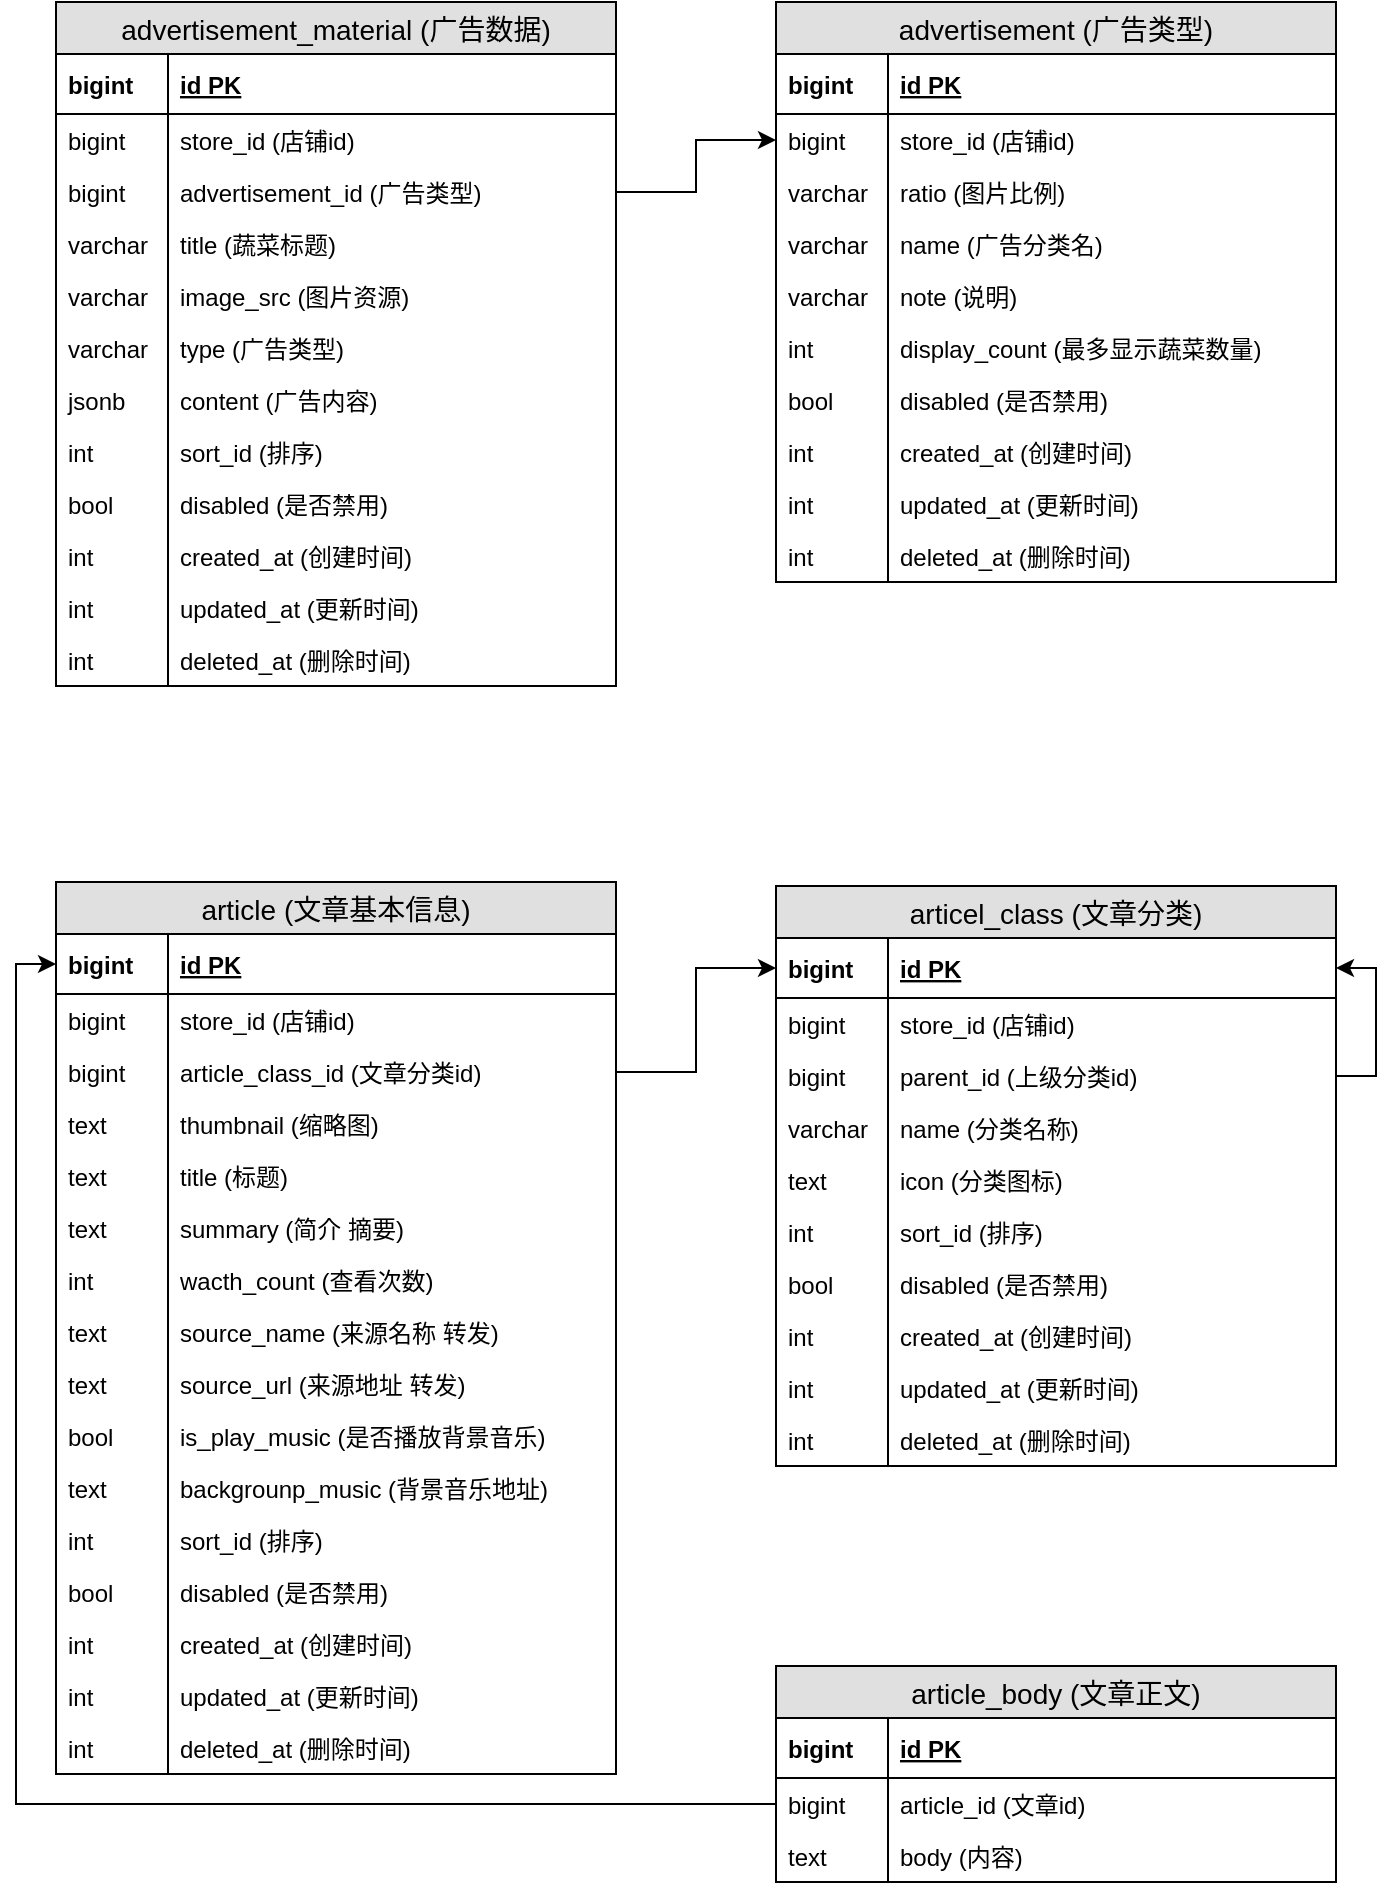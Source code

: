 <mxfile version="10.8.9" type="github"><diagram id="N9xNF4kV-VNVJjPmWNEW" name="第 1 页"><mxGraphModel dx="1398" dy="796" grid="1" gridSize="10" guides="1" tooltips="1" connect="1" arrows="1" fold="1" page="1" pageScale="1" pageWidth="827" pageHeight="1169" math="0" shadow="0"><root><mxCell id="0"/><mxCell id="1" parent="0"/><mxCell id="7cU69Fyi8aUYJnHMF0ja-1" value="advertisement (广告类型)" style="swimlane;fontStyle=0;childLayout=stackLayout;horizontal=1;startSize=26;fillColor=#e0e0e0;horizontalStack=0;resizeParent=1;resizeParentMax=0;resizeLast=0;collapsible=1;marginBottom=0;swimlaneFillColor=#ffffff;align=center;fontSize=14;" vertex="1" parent="1"><mxGeometry x="400" width="280" height="290" as="geometry"/></mxCell><mxCell id="7cU69Fyi8aUYJnHMF0ja-2" value="id PK" style="shape=partialRectangle;top=0;left=0;right=0;bottom=1;align=left;verticalAlign=middle;fillColor=none;spacingLeft=60;spacingRight=4;overflow=hidden;rotatable=0;points=[[0,0.5],[1,0.5]];portConstraint=eastwest;dropTarget=0;fontStyle=5;fontSize=12;" vertex="1" parent="7cU69Fyi8aUYJnHMF0ja-1"><mxGeometry y="26" width="280" height="30" as="geometry"/></mxCell><mxCell id="7cU69Fyi8aUYJnHMF0ja-3" value="bigint" style="shape=partialRectangle;fontStyle=1;top=0;left=0;bottom=0;fillColor=none;align=left;verticalAlign=middle;spacingLeft=4;spacingRight=4;overflow=hidden;rotatable=0;points=[];portConstraint=eastwest;part=1;fontSize=12;" vertex="1" connectable="0" parent="7cU69Fyi8aUYJnHMF0ja-2"><mxGeometry width="56" height="30" as="geometry"/></mxCell><mxCell id="7cU69Fyi8aUYJnHMF0ja-4" value="store_id (店铺id)" style="shape=partialRectangle;top=0;left=0;right=0;bottom=0;align=left;verticalAlign=top;fillColor=none;spacingLeft=60;spacingRight=4;overflow=hidden;rotatable=0;points=[[0,0.5],[1,0.5]];portConstraint=eastwest;dropTarget=0;fontSize=12;" vertex="1" parent="7cU69Fyi8aUYJnHMF0ja-1"><mxGeometry y="56" width="280" height="26" as="geometry"/></mxCell><mxCell id="7cU69Fyi8aUYJnHMF0ja-5" value="bigint" style="shape=partialRectangle;top=0;left=0;bottom=0;fillColor=none;align=left;verticalAlign=top;spacingLeft=4;spacingRight=4;overflow=hidden;rotatable=0;points=[];portConstraint=eastwest;part=1;fontSize=12;" vertex="1" connectable="0" parent="7cU69Fyi8aUYJnHMF0ja-4"><mxGeometry width="56" height="26" as="geometry"/></mxCell><mxCell id="7cU69Fyi8aUYJnHMF0ja-6" value="ratio (图片比例)" style="shape=partialRectangle;top=0;left=0;right=0;bottom=0;align=left;verticalAlign=top;fillColor=none;spacingLeft=60;spacingRight=4;overflow=hidden;rotatable=0;points=[[0,0.5],[1,0.5]];portConstraint=eastwest;dropTarget=0;fontSize=12;" vertex="1" parent="7cU69Fyi8aUYJnHMF0ja-1"><mxGeometry y="82" width="280" height="26" as="geometry"/></mxCell><mxCell id="7cU69Fyi8aUYJnHMF0ja-7" value="varchar" style="shape=partialRectangle;top=0;left=0;bottom=0;fillColor=none;align=left;verticalAlign=top;spacingLeft=4;spacingRight=4;overflow=hidden;rotatable=0;points=[];portConstraint=eastwest;part=1;fontSize=12;" vertex="1" connectable="0" parent="7cU69Fyi8aUYJnHMF0ja-6"><mxGeometry width="56" height="26" as="geometry"/></mxCell><mxCell id="7cU69Fyi8aUYJnHMF0ja-16" value="name (广告分类名)" style="shape=partialRectangle;top=0;left=0;right=0;bottom=0;align=left;verticalAlign=top;fillColor=none;spacingLeft=60;spacingRight=4;overflow=hidden;rotatable=0;points=[[0,0.5],[1,0.5]];portConstraint=eastwest;dropTarget=0;fontSize=12;" vertex="1" parent="7cU69Fyi8aUYJnHMF0ja-1"><mxGeometry y="108" width="280" height="26" as="geometry"/></mxCell><mxCell id="7cU69Fyi8aUYJnHMF0ja-17" value="varchar" style="shape=partialRectangle;top=0;left=0;bottom=0;fillColor=none;align=left;verticalAlign=top;spacingLeft=4;spacingRight=4;overflow=hidden;rotatable=0;points=[];portConstraint=eastwest;part=1;fontSize=12;" vertex="1" connectable="0" parent="7cU69Fyi8aUYJnHMF0ja-16"><mxGeometry width="56" height="26" as="geometry"/></mxCell><mxCell id="7cU69Fyi8aUYJnHMF0ja-18" value="note (说明)" style="shape=partialRectangle;top=0;left=0;right=0;bottom=0;align=left;verticalAlign=top;fillColor=none;spacingLeft=60;spacingRight=4;overflow=hidden;rotatable=0;points=[[0,0.5],[1,0.5]];portConstraint=eastwest;dropTarget=0;fontSize=12;" vertex="1" parent="7cU69Fyi8aUYJnHMF0ja-1"><mxGeometry y="134" width="280" height="26" as="geometry"/></mxCell><mxCell id="7cU69Fyi8aUYJnHMF0ja-19" value="varchar" style="shape=partialRectangle;top=0;left=0;bottom=0;fillColor=none;align=left;verticalAlign=top;spacingLeft=4;spacingRight=4;overflow=hidden;rotatable=0;points=[];portConstraint=eastwest;part=1;fontSize=12;" vertex="1" connectable="0" parent="7cU69Fyi8aUYJnHMF0ja-18"><mxGeometry width="56" height="26" as="geometry"/></mxCell><mxCell id="7cU69Fyi8aUYJnHMF0ja-20" value="display_count (最多显示蔬菜数量)" style="shape=partialRectangle;top=0;left=0;right=0;bottom=0;align=left;verticalAlign=top;fillColor=none;spacingLeft=60;spacingRight=4;overflow=hidden;rotatable=0;points=[[0,0.5],[1,0.5]];portConstraint=eastwest;dropTarget=0;fontSize=12;" vertex="1" parent="7cU69Fyi8aUYJnHMF0ja-1"><mxGeometry y="160" width="280" height="26" as="geometry"/></mxCell><mxCell id="7cU69Fyi8aUYJnHMF0ja-21" value="int" style="shape=partialRectangle;top=0;left=0;bottom=0;fillColor=none;align=left;verticalAlign=top;spacingLeft=4;spacingRight=4;overflow=hidden;rotatable=0;points=[];portConstraint=eastwest;part=1;fontSize=12;" vertex="1" connectable="0" parent="7cU69Fyi8aUYJnHMF0ja-20"><mxGeometry width="56" height="26" as="geometry"/></mxCell><mxCell id="7cU69Fyi8aUYJnHMF0ja-14" value="disabled (是否禁用)" style="shape=partialRectangle;top=0;left=0;right=0;bottom=0;align=left;verticalAlign=top;fillColor=none;spacingLeft=60;spacingRight=4;overflow=hidden;rotatable=0;points=[[0,0.5],[1,0.5]];portConstraint=eastwest;dropTarget=0;fontSize=12;" vertex="1" parent="7cU69Fyi8aUYJnHMF0ja-1"><mxGeometry y="186" width="280" height="26" as="geometry"/></mxCell><mxCell id="7cU69Fyi8aUYJnHMF0ja-15" value="bool" style="shape=partialRectangle;top=0;left=0;bottom=0;fillColor=none;align=left;verticalAlign=top;spacingLeft=4;spacingRight=4;overflow=hidden;rotatable=0;points=[];portConstraint=eastwest;part=1;fontSize=12;" vertex="1" connectable="0" parent="7cU69Fyi8aUYJnHMF0ja-14"><mxGeometry width="56" height="26" as="geometry"/></mxCell><mxCell id="7cU69Fyi8aUYJnHMF0ja-8" value="created_at (创建时间)" style="shape=partialRectangle;top=0;left=0;right=0;bottom=0;align=left;verticalAlign=top;fillColor=none;spacingLeft=60;spacingRight=4;overflow=hidden;rotatable=0;points=[[0,0.5],[1,0.5]];portConstraint=eastwest;dropTarget=0;fontSize=12;" vertex="1" parent="7cU69Fyi8aUYJnHMF0ja-1"><mxGeometry y="212" width="280" height="26" as="geometry"/></mxCell><mxCell id="7cU69Fyi8aUYJnHMF0ja-9" value="int" style="shape=partialRectangle;top=0;left=0;bottom=0;fillColor=none;align=left;verticalAlign=top;spacingLeft=4;spacingRight=4;overflow=hidden;rotatable=0;points=[];portConstraint=eastwest;part=1;fontSize=12;" vertex="1" connectable="0" parent="7cU69Fyi8aUYJnHMF0ja-8"><mxGeometry width="56" height="26" as="geometry"/></mxCell><mxCell id="7cU69Fyi8aUYJnHMF0ja-10" value="updated_at (更新时间)" style="shape=partialRectangle;top=0;left=0;right=0;bottom=0;align=left;verticalAlign=top;fillColor=none;spacingLeft=60;spacingRight=4;overflow=hidden;rotatable=0;points=[[0,0.5],[1,0.5]];portConstraint=eastwest;dropTarget=0;fontSize=12;" vertex="1" parent="7cU69Fyi8aUYJnHMF0ja-1"><mxGeometry y="238" width="280" height="26" as="geometry"/></mxCell><mxCell id="7cU69Fyi8aUYJnHMF0ja-11" value="int" style="shape=partialRectangle;top=0;left=0;bottom=0;fillColor=none;align=left;verticalAlign=top;spacingLeft=4;spacingRight=4;overflow=hidden;rotatable=0;points=[];portConstraint=eastwest;part=1;fontSize=12;" vertex="1" connectable="0" parent="7cU69Fyi8aUYJnHMF0ja-10"><mxGeometry width="56" height="26" as="geometry"/></mxCell><mxCell id="7cU69Fyi8aUYJnHMF0ja-12" value="deleted_at (删除时间)" style="shape=partialRectangle;top=0;left=0;right=0;bottom=0;align=left;verticalAlign=top;fillColor=none;spacingLeft=60;spacingRight=4;overflow=hidden;rotatable=0;points=[[0,0.5],[1,0.5]];portConstraint=eastwest;dropTarget=0;fontSize=12;" vertex="1" parent="7cU69Fyi8aUYJnHMF0ja-1"><mxGeometry y="264" width="280" height="26" as="geometry"/></mxCell><mxCell id="7cU69Fyi8aUYJnHMF0ja-13" value="int" style="shape=partialRectangle;top=0;left=0;bottom=0;fillColor=none;align=left;verticalAlign=top;spacingLeft=4;spacingRight=4;overflow=hidden;rotatable=0;points=[];portConstraint=eastwest;part=1;fontSize=12;" vertex="1" connectable="0" parent="7cU69Fyi8aUYJnHMF0ja-12"><mxGeometry width="56" height="26" as="geometry"/></mxCell><mxCell id="7cU69Fyi8aUYJnHMF0ja-22" value="advertisement_material (广告数据)" style="swimlane;fontStyle=0;childLayout=stackLayout;horizontal=1;startSize=26;fillColor=#e0e0e0;horizontalStack=0;resizeParent=1;resizeParentMax=0;resizeLast=0;collapsible=1;marginBottom=0;swimlaneFillColor=#ffffff;align=center;fontSize=14;" vertex="1" parent="1"><mxGeometry x="40" width="280" height="342" as="geometry"/></mxCell><mxCell id="7cU69Fyi8aUYJnHMF0ja-23" value="id PK" style="shape=partialRectangle;top=0;left=0;right=0;bottom=1;align=left;verticalAlign=middle;fillColor=none;spacingLeft=60;spacingRight=4;overflow=hidden;rotatable=0;points=[[0,0.5],[1,0.5]];portConstraint=eastwest;dropTarget=0;fontStyle=5;fontSize=12;" vertex="1" parent="7cU69Fyi8aUYJnHMF0ja-22"><mxGeometry y="26" width="280" height="30" as="geometry"/></mxCell><mxCell id="7cU69Fyi8aUYJnHMF0ja-24" value="bigint" style="shape=partialRectangle;fontStyle=1;top=0;left=0;bottom=0;fillColor=none;align=left;verticalAlign=middle;spacingLeft=4;spacingRight=4;overflow=hidden;rotatable=0;points=[];portConstraint=eastwest;part=1;fontSize=12;" vertex="1" connectable="0" parent="7cU69Fyi8aUYJnHMF0ja-23"><mxGeometry width="56" height="30" as="geometry"/></mxCell><mxCell id="7cU69Fyi8aUYJnHMF0ja-35" value="store_id (店铺id)" style="shape=partialRectangle;top=0;left=0;right=0;bottom=0;align=left;verticalAlign=top;fillColor=none;spacingLeft=60;spacingRight=4;overflow=hidden;rotatable=0;points=[[0,0.5],[1,0.5]];portConstraint=eastwest;dropTarget=0;fontSize=12;" vertex="1" parent="7cU69Fyi8aUYJnHMF0ja-22"><mxGeometry y="56" width="280" height="26" as="geometry"/></mxCell><mxCell id="7cU69Fyi8aUYJnHMF0ja-36" value="bigint" style="shape=partialRectangle;top=0;left=0;bottom=0;fillColor=none;align=left;verticalAlign=top;spacingLeft=4;spacingRight=4;overflow=hidden;rotatable=0;points=[];portConstraint=eastwest;part=1;fontSize=12;" vertex="1" connectable="0" parent="7cU69Fyi8aUYJnHMF0ja-35"><mxGeometry width="56" height="26" as="geometry"/></mxCell><mxCell id="7cU69Fyi8aUYJnHMF0ja-25" value="advertisement_id (广告类型)" style="shape=partialRectangle;top=0;left=0;right=0;bottom=0;align=left;verticalAlign=top;fillColor=none;spacingLeft=60;spacingRight=4;overflow=hidden;rotatable=0;points=[[0,0.5],[1,0.5]];portConstraint=eastwest;dropTarget=0;fontSize=12;" vertex="1" parent="7cU69Fyi8aUYJnHMF0ja-22"><mxGeometry y="82" width="280" height="26" as="geometry"/></mxCell><mxCell id="7cU69Fyi8aUYJnHMF0ja-26" value="bigint" style="shape=partialRectangle;top=0;left=0;bottom=0;fillColor=none;align=left;verticalAlign=top;spacingLeft=4;spacingRight=4;overflow=hidden;rotatable=0;points=[];portConstraint=eastwest;part=1;fontSize=12;" vertex="1" connectable="0" parent="7cU69Fyi8aUYJnHMF0ja-25"><mxGeometry width="56" height="26" as="geometry"/></mxCell><mxCell id="7cU69Fyi8aUYJnHMF0ja-38" value="title (蔬菜标题)" style="shape=partialRectangle;top=0;left=0;right=0;bottom=0;align=left;verticalAlign=top;fillColor=none;spacingLeft=60;spacingRight=4;overflow=hidden;rotatable=0;points=[[0,0.5],[1,0.5]];portConstraint=eastwest;dropTarget=0;fontSize=12;" vertex="1" parent="7cU69Fyi8aUYJnHMF0ja-22"><mxGeometry y="108" width="280" height="26" as="geometry"/></mxCell><mxCell id="7cU69Fyi8aUYJnHMF0ja-39" value="varchar" style="shape=partialRectangle;top=0;left=0;bottom=0;fillColor=none;align=left;verticalAlign=top;spacingLeft=4;spacingRight=4;overflow=hidden;rotatable=0;points=[];portConstraint=eastwest;part=1;fontSize=12;" vertex="1" connectable="0" parent="7cU69Fyi8aUYJnHMF0ja-38"><mxGeometry width="56" height="26" as="geometry"/></mxCell><mxCell id="7cU69Fyi8aUYJnHMF0ja-42" value="image_src (图片资源)" style="shape=partialRectangle;top=0;left=0;right=0;bottom=0;align=left;verticalAlign=top;fillColor=none;spacingLeft=60;spacingRight=4;overflow=hidden;rotatable=0;points=[[0,0.5],[1,0.5]];portConstraint=eastwest;dropTarget=0;fontSize=12;" vertex="1" parent="7cU69Fyi8aUYJnHMF0ja-22"><mxGeometry y="134" width="280" height="26" as="geometry"/></mxCell><mxCell id="7cU69Fyi8aUYJnHMF0ja-43" value="varchar" style="shape=partialRectangle;top=0;left=0;bottom=0;fillColor=none;align=left;verticalAlign=top;spacingLeft=4;spacingRight=4;overflow=hidden;rotatable=0;points=[];portConstraint=eastwest;part=1;fontSize=12;" vertex="1" connectable="0" parent="7cU69Fyi8aUYJnHMF0ja-42"><mxGeometry width="56" height="26" as="geometry"/></mxCell><mxCell id="7cU69Fyi8aUYJnHMF0ja-46" value="type (广告类型)" style="shape=partialRectangle;top=0;left=0;right=0;bottom=0;align=left;verticalAlign=top;fillColor=none;spacingLeft=60;spacingRight=4;overflow=hidden;rotatable=0;points=[[0,0.5],[1,0.5]];portConstraint=eastwest;dropTarget=0;fontSize=12;" vertex="1" parent="7cU69Fyi8aUYJnHMF0ja-22"><mxGeometry y="160" width="280" height="26" as="geometry"/></mxCell><mxCell id="7cU69Fyi8aUYJnHMF0ja-47" value="varchar" style="shape=partialRectangle;top=0;left=0;bottom=0;fillColor=none;align=left;verticalAlign=top;spacingLeft=4;spacingRight=4;overflow=hidden;rotatable=0;points=[];portConstraint=eastwest;part=1;fontSize=12;" vertex="1" connectable="0" parent="7cU69Fyi8aUYJnHMF0ja-46"><mxGeometry width="56" height="26" as="geometry"/></mxCell><mxCell id="7cU69Fyi8aUYJnHMF0ja-44" value="content (广告内容)" style="shape=partialRectangle;top=0;left=0;right=0;bottom=0;align=left;verticalAlign=top;fillColor=none;spacingLeft=60;spacingRight=4;overflow=hidden;rotatable=0;points=[[0,0.5],[1,0.5]];portConstraint=eastwest;dropTarget=0;fontSize=12;" vertex="1" parent="7cU69Fyi8aUYJnHMF0ja-22"><mxGeometry y="186" width="280" height="26" as="geometry"/></mxCell><mxCell id="7cU69Fyi8aUYJnHMF0ja-45" value="jsonb" style="shape=partialRectangle;top=0;left=0;bottom=0;fillColor=none;align=left;verticalAlign=top;spacingLeft=4;spacingRight=4;overflow=hidden;rotatable=0;points=[];portConstraint=eastwest;part=1;fontSize=12;" vertex="1" connectable="0" parent="7cU69Fyi8aUYJnHMF0ja-44"><mxGeometry width="56" height="26" as="geometry"/></mxCell><mxCell id="7cU69Fyi8aUYJnHMF0ja-121" value="sort_id (排序)" style="shape=partialRectangle;top=0;left=0;right=0;bottom=0;align=left;verticalAlign=top;fillColor=none;spacingLeft=60;spacingRight=4;overflow=hidden;rotatable=0;points=[[0,0.5],[1,0.5]];portConstraint=eastwest;dropTarget=0;fontSize=12;" vertex="1" parent="7cU69Fyi8aUYJnHMF0ja-22"><mxGeometry y="212" width="280" height="26" as="geometry"/></mxCell><mxCell id="7cU69Fyi8aUYJnHMF0ja-122" value="int" style="shape=partialRectangle;top=0;left=0;bottom=0;fillColor=none;align=left;verticalAlign=top;spacingLeft=4;spacingRight=4;overflow=hidden;rotatable=0;points=[];portConstraint=eastwest;part=1;fontSize=12;" vertex="1" connectable="0" parent="7cU69Fyi8aUYJnHMF0ja-121"><mxGeometry width="56" height="26" as="geometry"/></mxCell><mxCell id="7cU69Fyi8aUYJnHMF0ja-27" value="disabled (是否禁用)" style="shape=partialRectangle;top=0;left=0;right=0;bottom=0;align=left;verticalAlign=top;fillColor=none;spacingLeft=60;spacingRight=4;overflow=hidden;rotatable=0;points=[[0,0.5],[1,0.5]];portConstraint=eastwest;dropTarget=0;fontSize=12;" vertex="1" parent="7cU69Fyi8aUYJnHMF0ja-22"><mxGeometry y="238" width="280" height="26" as="geometry"/></mxCell><mxCell id="7cU69Fyi8aUYJnHMF0ja-28" value="bool" style="shape=partialRectangle;top=0;left=0;bottom=0;fillColor=none;align=left;verticalAlign=top;spacingLeft=4;spacingRight=4;overflow=hidden;rotatable=0;points=[];portConstraint=eastwest;part=1;fontSize=12;" vertex="1" connectable="0" parent="7cU69Fyi8aUYJnHMF0ja-27"><mxGeometry width="56" height="26" as="geometry"/></mxCell><mxCell id="7cU69Fyi8aUYJnHMF0ja-29" value="created_at (创建时间)" style="shape=partialRectangle;top=0;left=0;right=0;bottom=0;align=left;verticalAlign=top;fillColor=none;spacingLeft=60;spacingRight=4;overflow=hidden;rotatable=0;points=[[0,0.5],[1,0.5]];portConstraint=eastwest;dropTarget=0;fontSize=12;" vertex="1" parent="7cU69Fyi8aUYJnHMF0ja-22"><mxGeometry y="264" width="280" height="26" as="geometry"/></mxCell><mxCell id="7cU69Fyi8aUYJnHMF0ja-30" value="int" style="shape=partialRectangle;top=0;left=0;bottom=0;fillColor=none;align=left;verticalAlign=top;spacingLeft=4;spacingRight=4;overflow=hidden;rotatable=0;points=[];portConstraint=eastwest;part=1;fontSize=12;" vertex="1" connectable="0" parent="7cU69Fyi8aUYJnHMF0ja-29"><mxGeometry width="56" height="26" as="geometry"/></mxCell><mxCell id="7cU69Fyi8aUYJnHMF0ja-31" value="updated_at (更新时间)" style="shape=partialRectangle;top=0;left=0;right=0;bottom=0;align=left;verticalAlign=top;fillColor=none;spacingLeft=60;spacingRight=4;overflow=hidden;rotatable=0;points=[[0,0.5],[1,0.5]];portConstraint=eastwest;dropTarget=0;fontSize=12;" vertex="1" parent="7cU69Fyi8aUYJnHMF0ja-22"><mxGeometry y="290" width="280" height="26" as="geometry"/></mxCell><mxCell id="7cU69Fyi8aUYJnHMF0ja-32" value="int" style="shape=partialRectangle;top=0;left=0;bottom=0;fillColor=none;align=left;verticalAlign=top;spacingLeft=4;spacingRight=4;overflow=hidden;rotatable=0;points=[];portConstraint=eastwest;part=1;fontSize=12;" vertex="1" connectable="0" parent="7cU69Fyi8aUYJnHMF0ja-31"><mxGeometry width="56" height="26" as="geometry"/></mxCell><mxCell id="7cU69Fyi8aUYJnHMF0ja-33" value="deleted_at (删除时间)" style="shape=partialRectangle;top=0;left=0;right=0;bottom=0;align=left;verticalAlign=top;fillColor=none;spacingLeft=60;spacingRight=4;overflow=hidden;rotatable=0;points=[[0,0.5],[1,0.5]];portConstraint=eastwest;dropTarget=0;fontSize=12;" vertex="1" parent="7cU69Fyi8aUYJnHMF0ja-22"><mxGeometry y="316" width="280" height="26" as="geometry"/></mxCell><mxCell id="7cU69Fyi8aUYJnHMF0ja-34" value="int" style="shape=partialRectangle;top=0;left=0;bottom=0;fillColor=none;align=left;verticalAlign=top;spacingLeft=4;spacingRight=4;overflow=hidden;rotatable=0;points=[];portConstraint=eastwest;part=1;fontSize=12;" vertex="1" connectable="0" parent="7cU69Fyi8aUYJnHMF0ja-33"><mxGeometry width="56" height="26" as="geometry"/></mxCell><mxCell id="7cU69Fyi8aUYJnHMF0ja-37" style="edgeStyle=orthogonalEdgeStyle;rounded=0;orthogonalLoop=1;jettySize=auto;html=1;exitX=1;exitY=0.5;exitDx=0;exitDy=0;entryX=0;entryY=0.5;entryDx=0;entryDy=0;" edge="1" parent="1" source="7cU69Fyi8aUYJnHMF0ja-25" target="7cU69Fyi8aUYJnHMF0ja-4"><mxGeometry relative="1" as="geometry"/></mxCell><mxCell id="7cU69Fyi8aUYJnHMF0ja-48" value="articel_class (文章分类)" style="swimlane;fontStyle=0;childLayout=stackLayout;horizontal=1;startSize=26;fillColor=#e0e0e0;horizontalStack=0;resizeParent=1;resizeParentMax=0;resizeLast=0;collapsible=1;marginBottom=0;swimlaneFillColor=#ffffff;align=center;fontSize=14;" vertex="1" parent="1"><mxGeometry x="400" y="442" width="280" height="290" as="geometry"/></mxCell><mxCell id="7cU69Fyi8aUYJnHMF0ja-49" value="id PK" style="shape=partialRectangle;top=0;left=0;right=0;bottom=1;align=left;verticalAlign=middle;fillColor=none;spacingLeft=60;spacingRight=4;overflow=hidden;rotatable=0;points=[[0,0.5],[1,0.5]];portConstraint=eastwest;dropTarget=0;fontStyle=5;fontSize=12;" vertex="1" parent="7cU69Fyi8aUYJnHMF0ja-48"><mxGeometry y="26" width="280" height="30" as="geometry"/></mxCell><mxCell id="7cU69Fyi8aUYJnHMF0ja-50" value="bigint" style="shape=partialRectangle;fontStyle=1;top=0;left=0;bottom=0;fillColor=none;align=left;verticalAlign=middle;spacingLeft=4;spacingRight=4;overflow=hidden;rotatable=0;points=[];portConstraint=eastwest;part=1;fontSize=12;" vertex="1" connectable="0" parent="7cU69Fyi8aUYJnHMF0ja-49"><mxGeometry width="56" height="30" as="geometry"/></mxCell><mxCell id="7cU69Fyi8aUYJnHMF0ja-51" value="store_id (店铺id)" style="shape=partialRectangle;top=0;left=0;right=0;bottom=0;align=left;verticalAlign=top;fillColor=none;spacingLeft=60;spacingRight=4;overflow=hidden;rotatable=0;points=[[0,0.5],[1,0.5]];portConstraint=eastwest;dropTarget=0;fontSize=12;" vertex="1" parent="7cU69Fyi8aUYJnHMF0ja-48"><mxGeometry y="56" width="280" height="26" as="geometry"/></mxCell><mxCell id="7cU69Fyi8aUYJnHMF0ja-52" value="bigint" style="shape=partialRectangle;top=0;left=0;bottom=0;fillColor=none;align=left;verticalAlign=top;spacingLeft=4;spacingRight=4;overflow=hidden;rotatable=0;points=[];portConstraint=eastwest;part=1;fontSize=12;" vertex="1" connectable="0" parent="7cU69Fyi8aUYJnHMF0ja-51"><mxGeometry width="56" height="26" as="geometry"/></mxCell><mxCell id="7cU69Fyi8aUYJnHMF0ja-94" style="edgeStyle=orthogonalEdgeStyle;rounded=0;orthogonalLoop=1;jettySize=auto;html=1;exitX=1;exitY=0.5;exitDx=0;exitDy=0;entryX=1;entryY=0.5;entryDx=0;entryDy=0;" edge="1" parent="7cU69Fyi8aUYJnHMF0ja-48" source="7cU69Fyi8aUYJnHMF0ja-92" target="7cU69Fyi8aUYJnHMF0ja-49"><mxGeometry relative="1" as="geometry"/></mxCell><mxCell id="7cU69Fyi8aUYJnHMF0ja-92" value="parent_id (上级分类id)" style="shape=partialRectangle;top=0;left=0;right=0;bottom=0;align=left;verticalAlign=top;fillColor=none;spacingLeft=60;spacingRight=4;overflow=hidden;rotatable=0;points=[[0,0.5],[1,0.5]];portConstraint=eastwest;dropTarget=0;fontSize=12;" vertex="1" parent="7cU69Fyi8aUYJnHMF0ja-48"><mxGeometry y="82" width="280" height="26" as="geometry"/></mxCell><mxCell id="7cU69Fyi8aUYJnHMF0ja-93" value="bigint" style="shape=partialRectangle;top=0;left=0;bottom=0;fillColor=none;align=left;verticalAlign=top;spacingLeft=4;spacingRight=4;overflow=hidden;rotatable=0;points=[];portConstraint=eastwest;part=1;fontSize=12;" vertex="1" connectable="0" parent="7cU69Fyi8aUYJnHMF0ja-92"><mxGeometry width="56" height="26" as="geometry"/></mxCell><mxCell id="7cU69Fyi8aUYJnHMF0ja-95" value="name (分类名称)" style="shape=partialRectangle;top=0;left=0;right=0;bottom=0;align=left;verticalAlign=top;fillColor=none;spacingLeft=60;spacingRight=4;overflow=hidden;rotatable=0;points=[[0,0.5],[1,0.5]];portConstraint=eastwest;dropTarget=0;fontSize=12;" vertex="1" parent="7cU69Fyi8aUYJnHMF0ja-48"><mxGeometry y="108" width="280" height="26" as="geometry"/></mxCell><mxCell id="7cU69Fyi8aUYJnHMF0ja-96" value="varchar" style="shape=partialRectangle;top=0;left=0;bottom=0;fillColor=none;align=left;verticalAlign=top;spacingLeft=4;spacingRight=4;overflow=hidden;rotatable=0;points=[];portConstraint=eastwest;part=1;fontSize=12;" vertex="1" connectable="0" parent="7cU69Fyi8aUYJnHMF0ja-95"><mxGeometry width="56" height="26" as="geometry"/></mxCell><mxCell id="7cU69Fyi8aUYJnHMF0ja-97" value="icon (分类图标)" style="shape=partialRectangle;top=0;left=0;right=0;bottom=0;align=left;verticalAlign=top;fillColor=none;spacingLeft=60;spacingRight=4;overflow=hidden;rotatable=0;points=[[0,0.5],[1,0.5]];portConstraint=eastwest;dropTarget=0;fontSize=12;" vertex="1" parent="7cU69Fyi8aUYJnHMF0ja-48"><mxGeometry y="134" width="280" height="26" as="geometry"/></mxCell><mxCell id="7cU69Fyi8aUYJnHMF0ja-98" value="text" style="shape=partialRectangle;top=0;left=0;bottom=0;fillColor=none;align=left;verticalAlign=top;spacingLeft=4;spacingRight=4;overflow=hidden;rotatable=0;points=[];portConstraint=eastwest;part=1;fontSize=12;" vertex="1" connectable="0" parent="7cU69Fyi8aUYJnHMF0ja-97"><mxGeometry width="56" height="26" as="geometry"/></mxCell><mxCell id="7cU69Fyi8aUYJnHMF0ja-119" value="sort_id (排序)" style="shape=partialRectangle;top=0;left=0;right=0;bottom=0;align=left;verticalAlign=top;fillColor=none;spacingLeft=60;spacingRight=4;overflow=hidden;rotatable=0;points=[[0,0.5],[1,0.5]];portConstraint=eastwest;dropTarget=0;fontSize=12;" vertex="1" parent="7cU69Fyi8aUYJnHMF0ja-48"><mxGeometry y="160" width="280" height="26" as="geometry"/></mxCell><mxCell id="7cU69Fyi8aUYJnHMF0ja-120" value="int" style="shape=partialRectangle;top=0;left=0;bottom=0;fillColor=none;align=left;verticalAlign=top;spacingLeft=4;spacingRight=4;overflow=hidden;rotatable=0;points=[];portConstraint=eastwest;part=1;fontSize=12;" vertex="1" connectable="0" parent="7cU69Fyi8aUYJnHMF0ja-119"><mxGeometry width="56" height="26" as="geometry"/></mxCell><mxCell id="7cU69Fyi8aUYJnHMF0ja-53" value="disabled (是否禁用)" style="shape=partialRectangle;top=0;left=0;right=0;bottom=0;align=left;verticalAlign=top;fillColor=none;spacingLeft=60;spacingRight=4;overflow=hidden;rotatable=0;points=[[0,0.5],[1,0.5]];portConstraint=eastwest;dropTarget=0;fontSize=12;" vertex="1" parent="7cU69Fyi8aUYJnHMF0ja-48"><mxGeometry y="186" width="280" height="26" as="geometry"/></mxCell><mxCell id="7cU69Fyi8aUYJnHMF0ja-54" value="bool" style="shape=partialRectangle;top=0;left=0;bottom=0;fillColor=none;align=left;verticalAlign=top;spacingLeft=4;spacingRight=4;overflow=hidden;rotatable=0;points=[];portConstraint=eastwest;part=1;fontSize=12;" vertex="1" connectable="0" parent="7cU69Fyi8aUYJnHMF0ja-53"><mxGeometry width="56" height="26" as="geometry"/></mxCell><mxCell id="7cU69Fyi8aUYJnHMF0ja-55" value="created_at (创建时间)" style="shape=partialRectangle;top=0;left=0;right=0;bottom=0;align=left;verticalAlign=top;fillColor=none;spacingLeft=60;spacingRight=4;overflow=hidden;rotatable=0;points=[[0,0.5],[1,0.5]];portConstraint=eastwest;dropTarget=0;fontSize=12;" vertex="1" parent="7cU69Fyi8aUYJnHMF0ja-48"><mxGeometry y="212" width="280" height="26" as="geometry"/></mxCell><mxCell id="7cU69Fyi8aUYJnHMF0ja-56" value="int" style="shape=partialRectangle;top=0;left=0;bottom=0;fillColor=none;align=left;verticalAlign=top;spacingLeft=4;spacingRight=4;overflow=hidden;rotatable=0;points=[];portConstraint=eastwest;part=1;fontSize=12;" vertex="1" connectable="0" parent="7cU69Fyi8aUYJnHMF0ja-55"><mxGeometry width="56" height="26" as="geometry"/></mxCell><mxCell id="7cU69Fyi8aUYJnHMF0ja-57" value="updated_at (更新时间)" style="shape=partialRectangle;top=0;left=0;right=0;bottom=0;align=left;verticalAlign=top;fillColor=none;spacingLeft=60;spacingRight=4;overflow=hidden;rotatable=0;points=[[0,0.5],[1,0.5]];portConstraint=eastwest;dropTarget=0;fontSize=12;" vertex="1" parent="7cU69Fyi8aUYJnHMF0ja-48"><mxGeometry y="238" width="280" height="26" as="geometry"/></mxCell><mxCell id="7cU69Fyi8aUYJnHMF0ja-58" value="int" style="shape=partialRectangle;top=0;left=0;bottom=0;fillColor=none;align=left;verticalAlign=top;spacingLeft=4;spacingRight=4;overflow=hidden;rotatable=0;points=[];portConstraint=eastwest;part=1;fontSize=12;" vertex="1" connectable="0" parent="7cU69Fyi8aUYJnHMF0ja-57"><mxGeometry width="56" height="26" as="geometry"/></mxCell><mxCell id="7cU69Fyi8aUYJnHMF0ja-59" value="deleted_at (删除时间)" style="shape=partialRectangle;top=0;left=0;right=0;bottom=0;align=left;verticalAlign=top;fillColor=none;spacingLeft=60;spacingRight=4;overflow=hidden;rotatable=0;points=[[0,0.5],[1,0.5]];portConstraint=eastwest;dropTarget=0;fontSize=12;" vertex="1" parent="7cU69Fyi8aUYJnHMF0ja-48"><mxGeometry y="264" width="280" height="26" as="geometry"/></mxCell><mxCell id="7cU69Fyi8aUYJnHMF0ja-60" value="int" style="shape=partialRectangle;top=0;left=0;bottom=0;fillColor=none;align=left;verticalAlign=top;spacingLeft=4;spacingRight=4;overflow=hidden;rotatable=0;points=[];portConstraint=eastwest;part=1;fontSize=12;" vertex="1" connectable="0" parent="7cU69Fyi8aUYJnHMF0ja-59"><mxGeometry width="56" height="26" as="geometry"/></mxCell><mxCell id="7cU69Fyi8aUYJnHMF0ja-61" value="article (文章基本信息)" style="swimlane;fontStyle=0;childLayout=stackLayout;horizontal=1;startSize=26;fillColor=#e0e0e0;horizontalStack=0;resizeParent=1;resizeParentMax=0;resizeLast=0;collapsible=1;marginBottom=0;swimlaneFillColor=#ffffff;align=center;fontSize=14;" vertex="1" parent="1"><mxGeometry x="40" y="440" width="280" height="446" as="geometry"/></mxCell><mxCell id="7cU69Fyi8aUYJnHMF0ja-62" value="id PK" style="shape=partialRectangle;top=0;left=0;right=0;bottom=1;align=left;verticalAlign=middle;fillColor=none;spacingLeft=60;spacingRight=4;overflow=hidden;rotatable=0;points=[[0,0.5],[1,0.5]];portConstraint=eastwest;dropTarget=0;fontStyle=5;fontSize=12;" vertex="1" parent="7cU69Fyi8aUYJnHMF0ja-61"><mxGeometry y="26" width="280" height="30" as="geometry"/></mxCell><mxCell id="7cU69Fyi8aUYJnHMF0ja-63" value="bigint" style="shape=partialRectangle;fontStyle=1;top=0;left=0;bottom=0;fillColor=none;align=left;verticalAlign=middle;spacingLeft=4;spacingRight=4;overflow=hidden;rotatable=0;points=[];portConstraint=eastwest;part=1;fontSize=12;" vertex="1" connectable="0" parent="7cU69Fyi8aUYJnHMF0ja-62"><mxGeometry width="56" height="30" as="geometry"/></mxCell><mxCell id="7cU69Fyi8aUYJnHMF0ja-99" value="store_id (店铺id)" style="shape=partialRectangle;top=0;left=0;right=0;bottom=0;align=left;verticalAlign=top;fillColor=none;spacingLeft=60;spacingRight=4;overflow=hidden;rotatable=0;points=[[0,0.5],[1,0.5]];portConstraint=eastwest;dropTarget=0;fontSize=12;" vertex="1" parent="7cU69Fyi8aUYJnHMF0ja-61"><mxGeometry y="56" width="280" height="26" as="geometry"/></mxCell><mxCell id="7cU69Fyi8aUYJnHMF0ja-100" value="bigint" style="shape=partialRectangle;top=0;left=0;bottom=0;fillColor=none;align=left;verticalAlign=top;spacingLeft=4;spacingRight=4;overflow=hidden;rotatable=0;points=[];portConstraint=eastwest;part=1;fontSize=12;" vertex="1" connectable="0" parent="7cU69Fyi8aUYJnHMF0ja-99"><mxGeometry width="56" height="26" as="geometry"/></mxCell><mxCell id="7cU69Fyi8aUYJnHMF0ja-102" value="article_class_id (文章分类id)" style="shape=partialRectangle;top=0;left=0;right=0;bottom=0;align=left;verticalAlign=top;fillColor=none;spacingLeft=60;spacingRight=4;overflow=hidden;rotatable=0;points=[[0,0.5],[1,0.5]];portConstraint=eastwest;dropTarget=0;fontSize=12;" vertex="1" parent="7cU69Fyi8aUYJnHMF0ja-61"><mxGeometry y="82" width="280" height="26" as="geometry"/></mxCell><mxCell id="7cU69Fyi8aUYJnHMF0ja-103" value="bigint" style="shape=partialRectangle;top=0;left=0;bottom=0;fillColor=none;align=left;verticalAlign=top;spacingLeft=4;spacingRight=4;overflow=hidden;rotatable=0;points=[];portConstraint=eastwest;part=1;fontSize=12;" vertex="1" connectable="0" parent="7cU69Fyi8aUYJnHMF0ja-102"><mxGeometry width="56" height="26" as="geometry"/></mxCell><mxCell id="7cU69Fyi8aUYJnHMF0ja-104" value="thumbnail (缩略图)" style="shape=partialRectangle;top=0;left=0;right=0;bottom=0;align=left;verticalAlign=top;fillColor=none;spacingLeft=60;spacingRight=4;overflow=hidden;rotatable=0;points=[[0,0.5],[1,0.5]];portConstraint=eastwest;dropTarget=0;fontSize=12;" vertex="1" parent="7cU69Fyi8aUYJnHMF0ja-61"><mxGeometry y="108" width="280" height="26" as="geometry"/></mxCell><mxCell id="7cU69Fyi8aUYJnHMF0ja-105" value="text" style="shape=partialRectangle;top=0;left=0;bottom=0;fillColor=none;align=left;verticalAlign=top;spacingLeft=4;spacingRight=4;overflow=hidden;rotatable=0;points=[];portConstraint=eastwest;part=1;fontSize=12;" vertex="1" connectable="0" parent="7cU69Fyi8aUYJnHMF0ja-104"><mxGeometry width="56" height="26" as="geometry"/></mxCell><mxCell id="7cU69Fyi8aUYJnHMF0ja-107" value="title (标题)" style="shape=partialRectangle;top=0;left=0;right=0;bottom=0;align=left;verticalAlign=top;fillColor=none;spacingLeft=60;spacingRight=4;overflow=hidden;rotatable=0;points=[[0,0.5],[1,0.5]];portConstraint=eastwest;dropTarget=0;fontSize=12;" vertex="1" parent="7cU69Fyi8aUYJnHMF0ja-61"><mxGeometry y="134" width="280" height="26" as="geometry"/></mxCell><mxCell id="7cU69Fyi8aUYJnHMF0ja-108" value="text" style="shape=partialRectangle;top=0;left=0;bottom=0;fillColor=none;align=left;verticalAlign=top;spacingLeft=4;spacingRight=4;overflow=hidden;rotatable=0;points=[];portConstraint=eastwest;part=1;fontSize=12;" vertex="1" connectable="0" parent="7cU69Fyi8aUYJnHMF0ja-107"><mxGeometry width="56" height="26" as="geometry"/></mxCell><mxCell id="7cU69Fyi8aUYJnHMF0ja-109" value="summary (简介 摘要)" style="shape=partialRectangle;top=0;left=0;right=0;bottom=0;align=left;verticalAlign=top;fillColor=none;spacingLeft=60;spacingRight=4;overflow=hidden;rotatable=0;points=[[0,0.5],[1,0.5]];portConstraint=eastwest;dropTarget=0;fontSize=12;" vertex="1" parent="7cU69Fyi8aUYJnHMF0ja-61"><mxGeometry y="160" width="280" height="26" as="geometry"/></mxCell><mxCell id="7cU69Fyi8aUYJnHMF0ja-110" value="text" style="shape=partialRectangle;top=0;left=0;bottom=0;fillColor=none;align=left;verticalAlign=top;spacingLeft=4;spacingRight=4;overflow=hidden;rotatable=0;points=[];portConstraint=eastwest;part=1;fontSize=12;" vertex="1" connectable="0" parent="7cU69Fyi8aUYJnHMF0ja-109"><mxGeometry width="56" height="26" as="geometry"/></mxCell><mxCell id="7cU69Fyi8aUYJnHMF0ja-111" value="wacth_count (查看次数)" style="shape=partialRectangle;top=0;left=0;right=0;bottom=0;align=left;verticalAlign=top;fillColor=none;spacingLeft=60;spacingRight=4;overflow=hidden;rotatable=0;points=[[0,0.5],[1,0.5]];portConstraint=eastwest;dropTarget=0;fontSize=12;" vertex="1" parent="7cU69Fyi8aUYJnHMF0ja-61"><mxGeometry y="186" width="280" height="26" as="geometry"/></mxCell><mxCell id="7cU69Fyi8aUYJnHMF0ja-112" value="int" style="shape=partialRectangle;top=0;left=0;bottom=0;fillColor=none;align=left;verticalAlign=top;spacingLeft=4;spacingRight=4;overflow=hidden;rotatable=0;points=[];portConstraint=eastwest;part=1;fontSize=12;" vertex="1" connectable="0" parent="7cU69Fyi8aUYJnHMF0ja-111"><mxGeometry width="56" height="26" as="geometry"/></mxCell><mxCell id="7cU69Fyi8aUYJnHMF0ja-114" value="source_name (来源名称 转发)" style="shape=partialRectangle;top=0;left=0;right=0;bottom=0;align=left;verticalAlign=top;fillColor=none;spacingLeft=60;spacingRight=4;overflow=hidden;rotatable=0;points=[[0,0.5],[1,0.5]];portConstraint=eastwest;dropTarget=0;fontSize=12;" vertex="1" parent="7cU69Fyi8aUYJnHMF0ja-61"><mxGeometry y="212" width="280" height="26" as="geometry"/></mxCell><mxCell id="7cU69Fyi8aUYJnHMF0ja-115" value="text" style="shape=partialRectangle;top=0;left=0;bottom=0;fillColor=none;align=left;verticalAlign=top;spacingLeft=4;spacingRight=4;overflow=hidden;rotatable=0;points=[];portConstraint=eastwest;part=1;fontSize=12;" vertex="1" connectable="0" parent="7cU69Fyi8aUYJnHMF0ja-114"><mxGeometry width="56" height="26" as="geometry"/></mxCell><mxCell id="7cU69Fyi8aUYJnHMF0ja-123" value="source_url (来源地址 转发)" style="shape=partialRectangle;top=0;left=0;right=0;bottom=0;align=left;verticalAlign=top;fillColor=none;spacingLeft=60;spacingRight=4;overflow=hidden;rotatable=0;points=[[0,0.5],[1,0.5]];portConstraint=eastwest;dropTarget=0;fontSize=12;" vertex="1" parent="7cU69Fyi8aUYJnHMF0ja-61"><mxGeometry y="238" width="280" height="26" as="geometry"/></mxCell><mxCell id="7cU69Fyi8aUYJnHMF0ja-124" value="text" style="shape=partialRectangle;top=0;left=0;bottom=0;fillColor=none;align=left;verticalAlign=top;spacingLeft=4;spacingRight=4;overflow=hidden;rotatable=0;points=[];portConstraint=eastwest;part=1;fontSize=12;" vertex="1" connectable="0" parent="7cU69Fyi8aUYJnHMF0ja-123"><mxGeometry width="56" height="26" as="geometry"/></mxCell><mxCell id="7cU69Fyi8aUYJnHMF0ja-125" value="is_play_music (是否播放背景音乐)" style="shape=partialRectangle;top=0;left=0;right=0;bottom=0;align=left;verticalAlign=top;fillColor=none;spacingLeft=60;spacingRight=4;overflow=hidden;rotatable=0;points=[[0,0.5],[1,0.5]];portConstraint=eastwest;dropTarget=0;fontSize=12;" vertex="1" parent="7cU69Fyi8aUYJnHMF0ja-61"><mxGeometry y="264" width="280" height="26" as="geometry"/></mxCell><mxCell id="7cU69Fyi8aUYJnHMF0ja-126" value="bool" style="shape=partialRectangle;top=0;left=0;bottom=0;fillColor=none;align=left;verticalAlign=top;spacingLeft=4;spacingRight=4;overflow=hidden;rotatable=0;points=[];portConstraint=eastwest;part=1;fontSize=12;" vertex="1" connectable="0" parent="7cU69Fyi8aUYJnHMF0ja-125"><mxGeometry width="56" height="26" as="geometry"/></mxCell><mxCell id="7cU69Fyi8aUYJnHMF0ja-117" value="backgrounp_music (背景音乐地址)" style="shape=partialRectangle;top=0;left=0;right=0;bottom=0;align=left;verticalAlign=top;fillColor=none;spacingLeft=60;spacingRight=4;overflow=hidden;rotatable=0;points=[[0,0.5],[1,0.5]];portConstraint=eastwest;dropTarget=0;fontSize=12;" vertex="1" parent="7cU69Fyi8aUYJnHMF0ja-61"><mxGeometry y="290" width="280" height="26" as="geometry"/></mxCell><mxCell id="7cU69Fyi8aUYJnHMF0ja-118" value="text" style="shape=partialRectangle;top=0;left=0;bottom=0;fillColor=none;align=left;verticalAlign=top;spacingLeft=4;spacingRight=4;overflow=hidden;rotatable=0;points=[];portConstraint=eastwest;part=1;fontSize=12;" vertex="1" connectable="0" parent="7cU69Fyi8aUYJnHMF0ja-117"><mxGeometry width="56" height="26" as="geometry"/></mxCell><mxCell id="7cU69Fyi8aUYJnHMF0ja-64" value="sort_id (排序)" style="shape=partialRectangle;top=0;left=0;right=0;bottom=0;align=left;verticalAlign=top;fillColor=none;spacingLeft=60;spacingRight=4;overflow=hidden;rotatable=0;points=[[0,0.5],[1,0.5]];portConstraint=eastwest;dropTarget=0;fontSize=12;" vertex="1" parent="7cU69Fyi8aUYJnHMF0ja-61"><mxGeometry y="316" width="280" height="26" as="geometry"/></mxCell><mxCell id="7cU69Fyi8aUYJnHMF0ja-65" value="int" style="shape=partialRectangle;top=0;left=0;bottom=0;fillColor=none;align=left;verticalAlign=top;spacingLeft=4;spacingRight=4;overflow=hidden;rotatable=0;points=[];portConstraint=eastwest;part=1;fontSize=12;" vertex="1" connectable="0" parent="7cU69Fyi8aUYJnHMF0ja-64"><mxGeometry width="56" height="26" as="geometry"/></mxCell><mxCell id="7cU69Fyi8aUYJnHMF0ja-66" value="disabled (是否禁用)" style="shape=partialRectangle;top=0;left=0;right=0;bottom=0;align=left;verticalAlign=top;fillColor=none;spacingLeft=60;spacingRight=4;overflow=hidden;rotatable=0;points=[[0,0.5],[1,0.5]];portConstraint=eastwest;dropTarget=0;fontSize=12;" vertex="1" parent="7cU69Fyi8aUYJnHMF0ja-61"><mxGeometry y="342" width="280" height="26" as="geometry"/></mxCell><mxCell id="7cU69Fyi8aUYJnHMF0ja-67" value="bool" style="shape=partialRectangle;top=0;left=0;bottom=0;fillColor=none;align=left;verticalAlign=top;spacingLeft=4;spacingRight=4;overflow=hidden;rotatable=0;points=[];portConstraint=eastwest;part=1;fontSize=12;" vertex="1" connectable="0" parent="7cU69Fyi8aUYJnHMF0ja-66"><mxGeometry width="56" height="26" as="geometry"/></mxCell><mxCell id="7cU69Fyi8aUYJnHMF0ja-68" value="created_at (创建时间)" style="shape=partialRectangle;top=0;left=0;right=0;bottom=0;align=left;verticalAlign=top;fillColor=none;spacingLeft=60;spacingRight=4;overflow=hidden;rotatable=0;points=[[0,0.5],[1,0.5]];portConstraint=eastwest;dropTarget=0;fontSize=12;" vertex="1" parent="7cU69Fyi8aUYJnHMF0ja-61"><mxGeometry y="368" width="280" height="26" as="geometry"/></mxCell><mxCell id="7cU69Fyi8aUYJnHMF0ja-69" value="int" style="shape=partialRectangle;top=0;left=0;bottom=0;fillColor=none;align=left;verticalAlign=top;spacingLeft=4;spacingRight=4;overflow=hidden;rotatable=0;points=[];portConstraint=eastwest;part=1;fontSize=12;" vertex="1" connectable="0" parent="7cU69Fyi8aUYJnHMF0ja-68"><mxGeometry width="56" height="26" as="geometry"/></mxCell><mxCell id="7cU69Fyi8aUYJnHMF0ja-70" value="updated_at (更新时间)" style="shape=partialRectangle;top=0;left=0;right=0;bottom=0;align=left;verticalAlign=top;fillColor=none;spacingLeft=60;spacingRight=4;overflow=hidden;rotatable=0;points=[[0,0.5],[1,0.5]];portConstraint=eastwest;dropTarget=0;fontSize=12;" vertex="1" parent="7cU69Fyi8aUYJnHMF0ja-61"><mxGeometry y="394" width="280" height="26" as="geometry"/></mxCell><mxCell id="7cU69Fyi8aUYJnHMF0ja-71" value="int" style="shape=partialRectangle;top=0;left=0;bottom=0;fillColor=none;align=left;verticalAlign=top;spacingLeft=4;spacingRight=4;overflow=hidden;rotatable=0;points=[];portConstraint=eastwest;part=1;fontSize=12;" vertex="1" connectable="0" parent="7cU69Fyi8aUYJnHMF0ja-70"><mxGeometry width="56" height="26" as="geometry"/></mxCell><mxCell id="7cU69Fyi8aUYJnHMF0ja-72" value="deleted_at (删除时间)" style="shape=partialRectangle;top=0;left=0;right=0;bottom=0;align=left;verticalAlign=top;fillColor=none;spacingLeft=60;spacingRight=4;overflow=hidden;rotatable=0;points=[[0,0.5],[1,0.5]];portConstraint=eastwest;dropTarget=0;fontSize=12;" vertex="1" parent="7cU69Fyi8aUYJnHMF0ja-61"><mxGeometry y="420" width="280" height="26" as="geometry"/></mxCell><mxCell id="7cU69Fyi8aUYJnHMF0ja-73" value="int" style="shape=partialRectangle;top=0;left=0;bottom=0;fillColor=none;align=left;verticalAlign=top;spacingLeft=4;spacingRight=4;overflow=hidden;rotatable=0;points=[];portConstraint=eastwest;part=1;fontSize=12;" vertex="1" connectable="0" parent="7cU69Fyi8aUYJnHMF0ja-72"><mxGeometry width="56" height="26" as="geometry"/></mxCell><mxCell id="7cU69Fyi8aUYJnHMF0ja-74" value="article_body (文章正文)" style="swimlane;fontStyle=0;childLayout=stackLayout;horizontal=1;startSize=26;fillColor=#e0e0e0;horizontalStack=0;resizeParent=1;resizeParentMax=0;resizeLast=0;collapsible=1;marginBottom=0;swimlaneFillColor=#ffffff;align=center;fontSize=14;" vertex="1" parent="1"><mxGeometry x="400" y="832" width="280" height="108" as="geometry"/></mxCell><mxCell id="7cU69Fyi8aUYJnHMF0ja-75" value="id PK" style="shape=partialRectangle;top=0;left=0;right=0;bottom=1;align=left;verticalAlign=middle;fillColor=none;spacingLeft=60;spacingRight=4;overflow=hidden;rotatable=0;points=[[0,0.5],[1,0.5]];portConstraint=eastwest;dropTarget=0;fontStyle=5;fontSize=12;" vertex="1" parent="7cU69Fyi8aUYJnHMF0ja-74"><mxGeometry y="26" width="280" height="30" as="geometry"/></mxCell><mxCell id="7cU69Fyi8aUYJnHMF0ja-76" value="bigint" style="shape=partialRectangle;fontStyle=1;top=0;left=0;bottom=0;fillColor=none;align=left;verticalAlign=middle;spacingLeft=4;spacingRight=4;overflow=hidden;rotatable=0;points=[];portConstraint=eastwest;part=1;fontSize=12;" vertex="1" connectable="0" parent="7cU69Fyi8aUYJnHMF0ja-75"><mxGeometry width="56" height="30" as="geometry"/></mxCell><mxCell id="7cU69Fyi8aUYJnHMF0ja-87" value="article_id (文章id)" style="shape=partialRectangle;top=0;left=0;right=0;bottom=0;align=left;verticalAlign=top;fillColor=none;spacingLeft=60;spacingRight=4;overflow=hidden;rotatable=0;points=[[0,0.5],[1,0.5]];portConstraint=eastwest;dropTarget=0;fontSize=12;" vertex="1" parent="7cU69Fyi8aUYJnHMF0ja-74"><mxGeometry y="56" width="280" height="26" as="geometry"/></mxCell><mxCell id="7cU69Fyi8aUYJnHMF0ja-88" value="bigint" style="shape=partialRectangle;top=0;left=0;bottom=0;fillColor=none;align=left;verticalAlign=top;spacingLeft=4;spacingRight=4;overflow=hidden;rotatable=0;points=[];portConstraint=eastwest;part=1;fontSize=12;" vertex="1" connectable="0" parent="7cU69Fyi8aUYJnHMF0ja-87"><mxGeometry width="56" height="26" as="geometry"/></mxCell><mxCell id="7cU69Fyi8aUYJnHMF0ja-77" value="body (内容)" style="shape=partialRectangle;top=0;left=0;right=0;bottom=0;align=left;verticalAlign=top;fillColor=none;spacingLeft=60;spacingRight=4;overflow=hidden;rotatable=0;points=[[0,0.5],[1,0.5]];portConstraint=eastwest;dropTarget=0;fontSize=12;" vertex="1" parent="7cU69Fyi8aUYJnHMF0ja-74"><mxGeometry y="82" width="280" height="26" as="geometry"/></mxCell><mxCell id="7cU69Fyi8aUYJnHMF0ja-78" value="text" style="shape=partialRectangle;top=0;left=0;bottom=0;fillColor=none;align=left;verticalAlign=top;spacingLeft=4;spacingRight=4;overflow=hidden;rotatable=0;points=[];portConstraint=eastwest;part=1;fontSize=12;" vertex="1" connectable="0" parent="7cU69Fyi8aUYJnHMF0ja-77"><mxGeometry width="56" height="26" as="geometry"/></mxCell><mxCell id="7cU69Fyi8aUYJnHMF0ja-91" style="edgeStyle=orthogonalEdgeStyle;rounded=0;orthogonalLoop=1;jettySize=auto;html=1;exitX=0;exitY=0.5;exitDx=0;exitDy=0;entryX=0;entryY=0.5;entryDx=0;entryDy=0;" edge="1" parent="1" source="7cU69Fyi8aUYJnHMF0ja-87" target="7cU69Fyi8aUYJnHMF0ja-62"><mxGeometry relative="1" as="geometry"/></mxCell><mxCell id="7cU69Fyi8aUYJnHMF0ja-101" style="edgeStyle=orthogonalEdgeStyle;rounded=0;orthogonalLoop=1;jettySize=auto;html=1;exitX=1;exitY=0.5;exitDx=0;exitDy=0;entryX=0;entryY=0.5;entryDx=0;entryDy=0;" edge="1" parent="1" source="7cU69Fyi8aUYJnHMF0ja-102" target="7cU69Fyi8aUYJnHMF0ja-49"><mxGeometry relative="1" as="geometry"/></mxCell></root></mxGraphModel></diagram></mxfile>